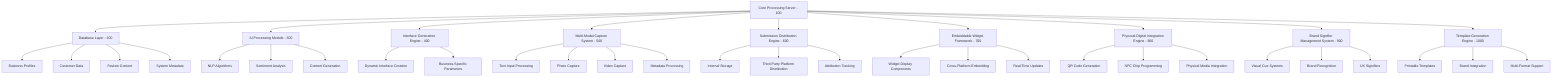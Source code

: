 graph TD
    A[Core Processing Server - 100] --> B[Database Layer - 200]
    A --> C[AI Processing Module - 300]
    A --> D[Interface Generation Engine - 400]
    A --> E[Multi-Modal Capture System - 500]
    A --> F[Submission Distribution Engine - 600]
    A --> G[Embeddable Widget Framework - 700]
    A --> H[Physical-Digital Integration Engine - 800]
    A --> I[Brand Signifier Management System - 900]
    A --> J[Template Generation Engine - 1000]
    
    B --> K[Business Profiles]
    B --> L[Customer Data]
    B --> M[Review Content]
    B --> N[System Metadata]
    
    C --> O[NLP Algorithms]
    C --> P[Sentiment Analysis]
    C --> Q[Content Generation]
    
    D --> R[Dynamic Interface Creation]
    D --> S[Business-Specific Parameters]
    
    E --> T[Text Input Processing]
    E --> U[Photo Capture]
    E --> V[Video Capture]
    E --> W[Metadata Processing]
    
    F --> X[Internal Storage]
    F --> Y[Third-Party Platform Distribution]
    F --> Z[Attribution Tracking]
    
    G --> AA[Widget Display Components]
    G --> BB[Cross-Platform Embedding]
    G --> CC[Real-Time Updates]
    
    H --> DD[QR Code Generation]
    H --> EE[NFC Chip Programming]
    H --> FF[Physical Media Integration]
    
    I --> GG[Visual Cue Systems]
    I --> HH[Brand Recognition]
    I --> II[UX Signifiers]
    
    J --> JJ[Printable Templates]
    J --> KK[Brand Integration]
    J --> LL[Multi-Format Support]
